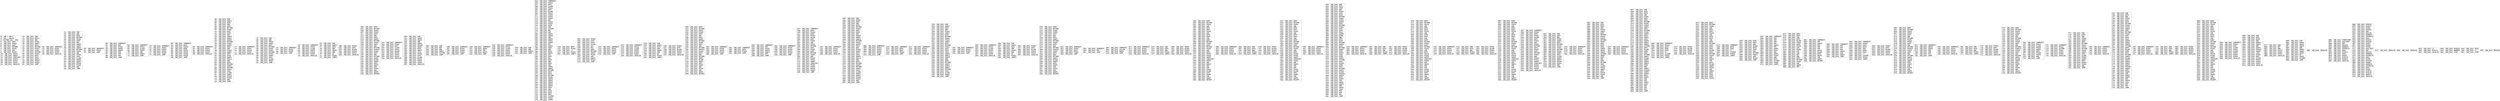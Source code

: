 digraph "graph.cfg.gv" {
	subgraph global {
		node [fontname=Courier fontsize=30.0 rank=same shape=box]
		block_0 [label="0: %00 = #0x1\l2: %01 = #0x40\l4: MSTORE(%01, %00)\l5: [NO_SSA] DUP1\l6: [NO_SSA] PUSH1\l8: [NO_SSA] DUP2\l9: [NO_SSA] MSTORE\la: [NO_SSA] PUSH1\lc: [NO_SSA] ADD\ld: [NO_SSA] PUSH2\l10: [NO_SSA] PUSH1\l12: [NO_SSA] SWAP2\l13: [NO_SSA] CODECOPY\l14: [NO_SSA] PUSH1\l16: [NO_SSA] PUSH1\l18: [NO_SSA] PUSH1\l1a: [NO_SSA] INVALID\l"]
		block_1b [label="1b: [NO_SSA] SUB\l1c: [NO_SSA] DUP11\l1d: [NO_SSA] AND\l1e: [NO_SSA] PUSH1\l20: [NO_SSA] SWAP1\l21: [NO_SSA] DUP2\l22: [NO_SSA] MSTORE\l23: [NO_SSA] PUSH1\l25: [NO_SSA] PUSH1\l27: [NO_SSA] MSTORE\l28: [NO_SSA] PUSH1\l2a: [NO_SSA] DUP2\l2b: [NO_SSA] SHA3\l2c: [NO_SSA] SWAP1\l2d: [NO_SSA] PUSH2\l30: [NO_SSA] PUSH2\l33: [NO_SSA] JUMP\l"]
		block_34 [label="34: [NO_SSA] JUMPDEST\l35: [NO_SSA] PUSH1\l37: [NO_SSA] PUSH1\l39: [NO_SSA] PUSH1\l3b: [NO_SSA] INVALID\l"]
		block_3c [label="3c: [NO_SSA] SUB\l3d: [NO_SSA] AND\l3e: [NO_SSA] DUP2\l3f: [NO_SSA] MSTORE\l40: [NO_SSA] PUSH1\l42: [NO_SSA] DUP2\l43: [NO_SSA] ADD\l44: [NO_SSA] SWAP2\l45: [NO_SSA] SWAP1\l46: [NO_SSA] SWAP2\l47: [NO_SSA] MSTORE\l48: [NO_SSA] PUSH1\l4a: [NO_SSA] ADD\l4b: [NO_SSA] PUSH1\l4d: [NO_SSA] SHA3\l4e: [NO_SSA] SLOAD\l4f: [NO_SSA] SWAP2\l50: [NO_SSA] SWAP1\l51: [NO_SSA] PUSH4\l56: [NO_SSA] PUSH2\l59: [NO_SSA] AND\l5a: [NO_SSA] JUMP\l"]
		block_5b [label="5b: [NO_SSA] JUMPDEST\l5c: [NO_SSA] PUSH2\l5f: [NO_SSA] JUMP\l"]
		block_60 [label="60: [NO_SSA] JUMPDEST\l61: [NO_SSA] POP\l62: [NO_SSA] PUSH1\l64: [NO_SSA] SWAP4\l65: [NO_SSA] SWAP3\l66: [NO_SSA] POP\l67: [NO_SSA] POP\l68: [NO_SSA] POP\l69: [NO_SSA] JUMP\l"]
		block_6a [label="6a: [NO_SSA] JUMPDEST\l6b: [NO_SSA] PUSH1\l6d: [NO_SSA] SLOAD\l6e: [NO_SSA] PUSH1\l70: [NO_SSA] AND\l71: [NO_SSA] SWAP1\l72: [NO_SSA] JUMP\l"]
		block_73 [label="73: [NO_SSA] JUMPDEST\l74: [NO_SSA] PUSH1\l76: [NO_SSA] PUSH2\l79: [NO_SSA] PUSH2\l7c: [NO_SSA] PUSH2\l7f: [NO_SSA] JUMP\l"]
		block_80 [label="80: [NO_SSA] JUMPDEST\l81: [NO_SSA] DUP5\l82: [NO_SSA] PUSH2\l85: [NO_SSA] DUP6\l86: [NO_SSA] PUSH1\l88: [NO_SSA] PUSH1\l8a: [NO_SSA] PUSH2\l8d: [NO_SSA] PUSH2\l90: [NO_SSA] JUMP\l"]
		block_91 [label="91: [NO_SSA] JUMPDEST\l92: [NO_SSA] PUSH1\l94: [NO_SSA] PUSH1\l96: [NO_SSA] PUSH1\l98: [NO_SSA] INVALID\l"]
		block_99 [label="99: [NO_SSA] SUB\l9a: [NO_SSA] SWAP1\l9b: [NO_SSA] DUP2\l9c: [NO_SSA] AND\l9d: [NO_SSA] DUP3\l9e: [NO_SSA] MSTORE\l9f: [NO_SSA] PUSH1\la1: [NO_SSA] DUP1\la2: [NO_SSA] DUP4\la3: [NO_SSA] ADD\la4: [NO_SSA] SWAP4\la5: [NO_SSA] SWAP1\la6: [NO_SSA] SWAP4\la7: [NO_SSA] MSTORE\la8: [NO_SSA] PUSH1\laa: [NO_SSA] SWAP2\lab: [NO_SSA] DUP3\lac: [NO_SSA] ADD\lad: [NO_SSA] PUSH1\laf: [NO_SSA] SWAP1\lb0: [NO_SSA] DUP2\lb1: [NO_SSA] SHA3\lb2: [NO_SSA] SWAP2\lb3: [NO_SSA] DUP13\lb4: [NO_SSA] AND\lb5: [NO_SSA] DUP2\lb6: [NO_SSA] MSTORE\lb7: [NO_SSA] SWAP3\lb8: [NO_SSA] MSTORE\lb9: [NO_SSA] SWAP1\lba: [NO_SSA] SHA3\lbb: [NO_SSA] SLOAD\lbc: [NO_SSA] SWAP1\lbd: [NO_SSA] PUSH4\lc2: [NO_SSA] PUSH2\lc5: [NO_SSA] AND\lc6: [NO_SSA] JUMP\l"]
		block_c7 [label="c7: [NO_SSA] JUMPDEST\lc8: [NO_SSA] PUSH1\lca: [NO_SSA] PUSH1\lcc: [NO_SSA] PUSH1\lce: [NO_SSA] INVALID\l"]
		block_cf [label="cf: [NO_SSA] SUB\ld0: [NO_SSA] AND\ld1: [NO_SSA] PUSH1\ld3: [NO_SSA] SWAP1\ld4: [NO_SSA] DUP2\ld5: [NO_SSA] MSTORE\ld6: [NO_SSA] PUSH1\ld8: [NO_SSA] PUSH1\lda: [NO_SSA] MSTORE\ldb: [NO_SSA] PUSH1\ldd: [NO_SSA] SWAP1\lde: [NO_SSA] SHA3\ldf: [NO_SSA] SLOAD\le0: [NO_SSA] SWAP1\le1: [NO_SSA] JUMP\l"]
		block_e2 [label="e2: [NO_SSA] JUMPDEST\le3: [NO_SSA] PUSH2\le6: [NO_SSA] PUSH2\le9: [NO_SSA] JUMP\l"]
		block_ea [label="ea: [NO_SSA] JUMPDEST\leb: [NO_SSA] PUSH1\led: [NO_SSA] SLOAD\lee: [NO_SSA] PUSH1\lf0: [NO_SSA] PUSH1\lf2: [NO_SSA] PUSH1\lf4: [NO_SSA] INVALID\l"]
		block_f5 [label="f5: [NO_SSA] SUB\lf6: [NO_SSA] SWAP1\lf7: [NO_SSA] DUP2\lf8: [NO_SSA] AND\lf9: [NO_SSA] SWAP2\lfa: [NO_SSA] AND\lfb: [NO_SSA] EQ\lfc: [NO_SSA] PUSH2\lff: [NO_SSA] JUMPI\l"]
		block_100 [label="100: [NO_SSA] PUSH1\l102: [NO_SSA] DUP1\l103: [NO_SSA] MLOAD\l104: [NO_SSA] PUSH3\l108: [NO_SSA] PUSH1\l10a: [NO_SSA] INVALID\l"]
		block_10b [label="10b: [NO_SSA] DUP2\l10c: [NO_SSA] MSTORE\l10d: [NO_SSA] PUSH1\l10f: [NO_SSA] PUSH1\l111: [NO_SSA] DUP3\l112: [NO_SSA] ADD\l113: [NO_SSA] DUP2\l114: [NO_SSA] SWAP1\l115: [NO_SSA] MSTORE\l116: [NO_SSA] PUSH1\l118: [NO_SSA] DUP3\l119: [NO_SSA] ADD\l11a: [NO_SSA] MSTORE\l11b: [NO_SSA] PUSH32\l13c: [NO_SSA] PUSH1\l13e: [NO_SSA] DUP3\l13f: [NO_SSA] ADD\l140: [NO_SSA] MSTORE\l141: [NO_SSA] SWAP1\l142: [NO_SSA] MLOAD\l143: [NO_SSA] SWAP1\l144: [NO_SSA] DUP2\l145: [NO_SSA] SWAP1\l146: [NO_SSA] SUB\l147: [NO_SSA] PUSH1\l149: [NO_SSA] ADD\l14a: [NO_SSA] SWAP1\l14b: [NO_SSA] REVERT\l"]
		block_14c [label="14c: [NO_SSA] JUMPDEST\l14d: [NO_SSA] PUSH1\l14f: [NO_SSA] DUP1\l150: [NO_SSA] SLOAD\l151: [NO_SSA] PUSH1\l153: [NO_SSA] MLOAD\l154: [NO_SSA] PUSH1\l156: [NO_SSA] PUSH1\l158: [NO_SSA] PUSH1\l15a: [NO_SSA] INVALID\l"]
		block_15b [label="15b: [NO_SSA] SUB\l15c: [NO_SSA] SWAP1\l15d: [NO_SSA] SWAP2\l15e: [NO_SSA] AND\l15f: [NO_SSA] SWAP1\l160: [NO_SSA] PUSH32\l181: [NO_SSA] SWAP1\l182: [NO_SSA] DUP4\l183: [NO_SSA] SWAP1\l184: [NO_SSA] LOG3\l185: [NO_SSA] PUSH1\l187: [NO_SSA] DUP1\l188: [NO_SSA] SLOAD\l189: [NO_SSA] PUSH1\l18b: [NO_SSA] PUSH1\l18d: [NO_SSA] PUSH1\l18f: [NO_SSA] INVALID\l"]
		block_190 [label="190: [NO_SSA] SUB\l191: [NO_SSA] NOT\l192: [NO_SSA] AND\l193: [NO_SSA] SWAP1\l194: [NO_SSA] SSTORE\l195: [NO_SSA] JUMP\l"]
		block_196 [label="196: [NO_SSA] JUMPDEST\l197: [NO_SSA] PUSH1\l199: [NO_SSA] PUSH2\l19c: [NO_SSA] PUSH2\l19f: [NO_SSA] JUMP\l"]
		block_1a0 [label="1a0: [NO_SSA] JUMPDEST\l1a1: [NO_SSA] SWAP1\l1a2: [NO_SSA] POP\l1a3: [NO_SSA] SWAP1\l1a4: [NO_SSA] JUMP\l"]
		block_1a5 [label="1a5: [NO_SSA] JUMPDEST\l1a6: [NO_SSA] PUSH1\l1a8: [NO_SSA] SLOAD\l1a9: [NO_SSA] PUSH1\l1ab: [NO_SSA] PUSH1\l1ad: [NO_SSA] PUSH1\l1af: [NO_SSA] INVALID\l"]
		block_1b0 [label="1b0: [NO_SSA] SUB\l1b1: [NO_SSA] AND\l1b2: [NO_SSA] SWAP1\l1b3: [NO_SSA] JUMP\l"]
		block_1b4 [label="1b4: [NO_SSA] JUMPDEST\l1b5: [NO_SSA] PUSH1\l1b7: [NO_SSA] DUP1\l1b8: [NO_SSA] SLOAD\l1b9: [NO_SSA] PUSH1\l1bb: [NO_SSA] DUP1\l1bc: [NO_SSA] MLOAD\l1bd: [NO_SSA] PUSH1\l1bf: [NO_SSA] PUSH1\l1c1: [NO_SSA] PUSH1\l1c3: [NO_SSA] PUSH1\l1c5: [NO_SSA] NOT\l1c6: [NO_SSA] PUSH2\l1c9: [NO_SSA] PUSH1\l1cb: [NO_SSA] DUP9\l1cc: [NO_SSA] AND\l1cd: [NO_SSA] ISZERO\l1ce: [NO_SSA] MUL\l1cf: [NO_SSA] ADD\l1d0: [NO_SSA] SWAP1\l1d1: [NO_SSA] SWAP6\l1d2: [NO_SSA] AND\l1d3: [NO_SSA] SWAP5\l1d4: [NO_SSA] SWAP1\l1d5: [NO_SSA] SWAP5\l1d6: [NO_SSA] DIV\l1d7: [NO_SSA] SWAP4\l1d8: [NO_SSA] DUP5\l1d9: [NO_SSA] ADD\l1da: [NO_SSA] DUP2\l1db: [NO_SSA] SWAP1\l1dc: [NO_SSA] DIV\l1dd: [NO_SSA] DUP2\l1de: [NO_SSA] MUL\l1df: [NO_SSA] DUP3\l1e0: [NO_SSA] ADD\l1e1: [NO_SSA] DUP2\l1e2: [NO_SSA] ADD\l1e3: [NO_SSA] SWAP1\l1e4: [NO_SSA] SWAP3\l1e5: [NO_SSA] MSTORE\l1e6: [NO_SSA] DUP3\l1e7: [NO_SSA] DUP2\l1e8: [NO_SSA] MSTORE\l1e9: [NO_SSA] PUSH1\l1eb: [NO_SSA] SWAP4\l1ec: [NO_SSA] SWAP1\l1ed: [NO_SSA] SWAP3\l1ee: [NO_SSA] SWAP1\l1ef: [NO_SSA] SWAP2\l1f0: [NO_SSA] DUP4\l1f1: [NO_SSA] ADD\l1f2: [NO_SSA] DUP3\l1f3: [NO_SSA] DUP3\l1f4: [NO_SSA] DUP1\l1f5: [NO_SSA] ISZERO\l1f6: [NO_SSA] PUSH2\l1f9: [NO_SSA] JUMPI\l"]
		block_1fa [label="1fa: [NO_SSA] DUP1\l1fb: [NO_SSA] PUSH1\l1fd: [NO_SSA] LT\l1fe: [NO_SSA] PUSH2\l201: [NO_SSA] JUMPI\l"]
		block_202 [label="202: [NO_SSA] PUSH2\l205: [NO_SSA] DUP1\l206: [NO_SSA] DUP4\l207: [NO_SSA] SLOAD\l208: [NO_SSA] DIV\l209: [NO_SSA] MUL\l20a: [NO_SSA] DUP4\l20b: [NO_SSA] MSTORE\l20c: [NO_SSA] SWAP2\l20d: [NO_SSA] PUSH1\l20f: [NO_SSA] ADD\l210: [NO_SSA] SWAP2\l211: [NO_SSA] PUSH2\l214: [NO_SSA] JUMP\l"]
		block_215 [label="215: [NO_SSA] JUMPDEST\l216: [NO_SSA] PUSH1\l218: [NO_SSA] PUSH2\l21b: [NO_SSA] PUSH2\l21e: [NO_SSA] JUMP\l"]
		block_21f [label="21f: [NO_SSA] JUMPDEST\l220: [NO_SSA] PUSH1\l222: [NO_SSA] SLOAD\l223: [NO_SSA] PUSH1\l225: [NO_SSA] PUSH1\l227: [NO_SSA] PUSH1\l229: [NO_SSA] INVALID\l"]
		block_22a [label="22a: [NO_SSA] SUB\l22b: [NO_SSA] SWAP1\l22c: [NO_SSA] DUP2\l22d: [NO_SSA] AND\l22e: [NO_SSA] SWAP2\l22f: [NO_SSA] AND\l230: [NO_SSA] EQ\l231: [NO_SSA] PUSH2\l234: [NO_SSA] JUMPI\l"]
		block_235 [label="235: [NO_SSA] PUSH1\l237: [NO_SSA] DUP1\l238: [NO_SSA] MLOAD\l239: [NO_SSA] PUSH3\l23d: [NO_SSA] PUSH1\l23f: [NO_SSA] INVALID\l"]
		block_240 [label="240: [NO_SSA] DUP2\l241: [NO_SSA] MSTORE\l242: [NO_SSA] PUSH1\l244: [NO_SSA] PUSH1\l246: [NO_SSA] DUP3\l247: [NO_SSA] ADD\l248: [NO_SSA] DUP2\l249: [NO_SSA] SWAP1\l24a: [NO_SSA] MSTORE\l24b: [NO_SSA] PUSH1\l24d: [NO_SSA] DUP3\l24e: [NO_SSA] ADD\l24f: [NO_SSA] MSTORE\l250: [NO_SSA] PUSH32\l271: [NO_SSA] PUSH1\l273: [NO_SSA] DUP3\l274: [NO_SSA] ADD\l275: [NO_SSA] MSTORE\l276: [NO_SSA] SWAP1\l277: [NO_SSA] MLOAD\l278: [NO_SSA] SWAP1\l279: [NO_SSA] DUP2\l27a: [NO_SSA] SWAP1\l27b: [NO_SSA] SUB\l27c: [NO_SSA] PUSH1\l27e: [NO_SSA] ADD\l27f: [NO_SSA] SWAP1\l280: [NO_SSA] REVERT\l"]
		block_281 [label="281: [NO_SSA] JUMPDEST\l282: [NO_SSA] PUSH2\l285: [NO_SSA] PUSH2\l288: [NO_SSA] PUSH2\l28b: [NO_SSA] JUMP\l"]
		block_28c [label="28c: [NO_SSA] JUMPDEST\l28d: [NO_SSA] DUP4\l28e: [NO_SSA] PUSH2\l291: [NO_SSA] JUMP\l"]
		block_292 [label="292: [NO_SSA] JUMPDEST\l293: [NO_SSA] POP\l294: [NO_SSA] PUSH1\l296: [NO_SSA] SWAP2\l297: [NO_SSA] SWAP1\l298: [NO_SSA] POP\l299: [NO_SSA] JUMP\l"]
		block_29a [label="29a: [NO_SSA] JUMPDEST\l29b: [NO_SSA] PUSH1\l29d: [NO_SSA] PUSH2\l2a0: [NO_SSA] PUSH2\l2a3: [NO_SSA] PUSH2\l2a6: [NO_SSA] JUMP\l"]
		block_2a7 [label="2a7: [NO_SSA] JUMPDEST\l2a8: [NO_SSA] DUP5\l2a9: [NO_SSA] PUSH2\l2ac: [NO_SSA] DUP6\l2ad: [NO_SSA] PUSH1\l2af: [NO_SSA] MLOAD\l2b0: [NO_SSA] DUP1\l2b1: [NO_SSA] PUSH1\l2b3: [NO_SSA] ADD\l2b4: [NO_SSA] PUSH1\l2b6: [NO_SSA] MSTORE\l2b7: [NO_SSA] DUP1\l2b8: [NO_SSA] PUSH1\l2ba: [NO_SSA] DUP2\l2bb: [NO_SSA] MSTORE\l2bc: [NO_SSA] PUSH1\l2be: [NO_SSA] ADD\l2bf: [NO_SSA] PUSH2\l2c2: [NO_SSA] PUSH1\l2c4: [NO_SSA] SWAP2\l2c5: [NO_SSA] CODECOPY\l2c6: [NO_SSA] PUSH1\l2c8: [NO_SSA] PUSH1\l2ca: [NO_SSA] PUSH2\l2cd: [NO_SSA] PUSH2\l2d0: [NO_SSA] JUMP\l"]
		block_2d1 [label="2d1: [NO_SSA] JUMPDEST\l2d2: [NO_SSA] PUSH1\l2d4: [NO_SSA] PUSH1\l2d6: [NO_SSA] PUSH1\l2d8: [NO_SSA] INVALID\l"]
		block_2d9 [label="2d9: [NO_SSA] SUB\l2da: [NO_SSA] SWAP1\l2db: [NO_SSA] DUP2\l2dc: [NO_SSA] AND\l2dd: [NO_SSA] DUP3\l2de: [NO_SSA] MSTORE\l2df: [NO_SSA] PUSH1\l2e1: [NO_SSA] DUP1\l2e2: [NO_SSA] DUP4\l2e3: [NO_SSA] ADD\l2e4: [NO_SSA] SWAP4\l2e5: [NO_SSA] SWAP1\l2e6: [NO_SSA] SWAP4\l2e7: [NO_SSA] MSTORE\l2e8: [NO_SSA] PUSH1\l2ea: [NO_SSA] SWAP2\l2eb: [NO_SSA] DUP3\l2ec: [NO_SSA] ADD\l2ed: [NO_SSA] PUSH1\l2ef: [NO_SSA] SWAP1\l2f0: [NO_SSA] DUP2\l2f1: [NO_SSA] SHA3\l2f2: [NO_SSA] SWAP2\l2f3: [NO_SSA] DUP14\l2f4: [NO_SSA] AND\l2f5: [NO_SSA] DUP2\l2f6: [NO_SSA] MSTORE\l2f7: [NO_SSA] SWAP3\l2f8: [NO_SSA] MSTORE\l2f9: [NO_SSA] SWAP1\l2fa: [NO_SSA] SHA3\l2fb: [NO_SSA] SLOAD\l2fc: [NO_SSA] SWAP2\l2fd: [NO_SSA] SWAP1\l2fe: [NO_SSA] PUSH4\l303: [NO_SSA] PUSH2\l306: [NO_SSA] AND\l307: [NO_SSA] JUMP\l"]
		block_308 [label="308: [NO_SSA] JUMPDEST\l309: [NO_SSA] PUSH1\l30b: [NO_SSA] PUSH2\l30e: [NO_SSA] PUSH2\l311: [NO_SSA] PUSH2\l314: [NO_SSA] JUMP\l"]
		block_315 [label="315: [NO_SSA] JUMPDEST\l316: [NO_SSA] DUP5\l317: [NO_SSA] DUP5\l318: [NO_SSA] PUSH2\l31b: [NO_SSA] JUMP\l"]
		block_31c [label="31c: [NO_SSA] JUMPDEST\l31d: [NO_SSA] PUSH1\l31f: [NO_SSA] PUSH1\l321: [NO_SSA] PUSH1\l323: [NO_SSA] INVALID\l"]
		block_324 [label="324: [NO_SSA] SUB\l325: [NO_SSA] SWAP2\l326: [NO_SSA] DUP3\l327: [NO_SSA] AND\l328: [NO_SSA] PUSH1\l32a: [NO_SSA] SWAP1\l32b: [NO_SSA] DUP2\l32c: [NO_SSA] MSTORE\l32d: [NO_SSA] PUSH1\l32f: [NO_SSA] PUSH1\l331: [NO_SSA] SWAP1\l332: [NO_SSA] DUP2\l333: [NO_SSA] MSTORE\l334: [NO_SSA] PUSH1\l336: [NO_SSA] DUP1\l337: [NO_SSA] DUP4\l338: [NO_SSA] SHA3\l339: [NO_SSA] SWAP4\l33a: [NO_SSA] SWAP1\l33b: [NO_SSA] SWAP5\l33c: [NO_SSA] AND\l33d: [NO_SSA] DUP3\l33e: [NO_SSA] MSTORE\l33f: [NO_SSA] SWAP2\l340: [NO_SSA] SWAP1\l341: [NO_SSA] SWAP2\l342: [NO_SSA] MSTORE\l343: [NO_SSA] SHA3\l344: [NO_SSA] SLOAD\l345: [NO_SSA] SWAP1\l346: [NO_SSA] JUMP\l"]
		block_347 [label="347: [NO_SSA] JUMPDEST\l348: [NO_SSA] PUSH2\l34b: [NO_SSA] PUSH2\l34e: [NO_SSA] JUMP\l"]
		block_34f [label="34f: [NO_SSA] JUMPDEST\l350: [NO_SSA] PUSH1\l352: [NO_SSA] SLOAD\l353: [NO_SSA] PUSH1\l355: [NO_SSA] PUSH1\l357: [NO_SSA] PUSH1\l359: [NO_SSA] INVALID\l"]
		block_35a [label="35a: [NO_SSA] SUB\l35b: [NO_SSA] SWAP1\l35c: [NO_SSA] DUP2\l35d: [NO_SSA] AND\l35e: [NO_SSA] SWAP2\l35f: [NO_SSA] AND\l360: [NO_SSA] EQ\l361: [NO_SSA] PUSH2\l364: [NO_SSA] JUMPI\l"]
		block_365 [label="365: [NO_SSA] PUSH1\l367: [NO_SSA] DUP1\l368: [NO_SSA] MLOAD\l369: [NO_SSA] PUSH3\l36d: [NO_SSA] PUSH1\l36f: [NO_SSA] INVALID\l"]
		block_370 [label="370: [NO_SSA] DUP2\l371: [NO_SSA] MSTORE\l372: [NO_SSA] PUSH1\l374: [NO_SSA] PUSH1\l376: [NO_SSA] DUP3\l377: [NO_SSA] ADD\l378: [NO_SSA] DUP2\l379: [NO_SSA] SWAP1\l37a: [NO_SSA] MSTORE\l37b: [NO_SSA] PUSH1\l37d: [NO_SSA] DUP3\l37e: [NO_SSA] ADD\l37f: [NO_SSA] MSTORE\l380: [NO_SSA] PUSH32\l3a1: [NO_SSA] PUSH1\l3a3: [NO_SSA] DUP3\l3a4: [NO_SSA] ADD\l3a5: [NO_SSA] MSTORE\l3a6: [NO_SSA] SWAP1\l3a7: [NO_SSA] MLOAD\l3a8: [NO_SSA] SWAP1\l3a9: [NO_SSA] DUP2\l3aa: [NO_SSA] SWAP1\l3ab: [NO_SSA] SUB\l3ac: [NO_SSA] PUSH1\l3ae: [NO_SSA] ADD\l3af: [NO_SSA] SWAP1\l3b0: [NO_SSA] REVERT\l"]
		block_3b1 [label="3b1: [NO_SSA] JUMPDEST\l3b2: [NO_SSA] PUSH2\l3b5: [NO_SSA] DUP2\l3b6: [NO_SSA] PUSH2\l3b9: [NO_SSA] JUMP\l"]
		block_3ba [label="3ba: [NO_SSA] JUMPDEST\l3bb: [NO_SSA] POP\l3bc: [NO_SSA] JUMP\l"]
		block_3bd [label="3bd: [NO_SSA] JUMPDEST\l3be: [NO_SSA] CALLER\l3bf: [NO_SSA] SWAP1\l3c0: [NO_SSA] JUMP\l"]
		block_3c1 [label="3c1: [NO_SSA] JUMPDEST\l3c2: [NO_SSA] PUSH1\l3c4: [NO_SSA] PUSH1\l3c6: [NO_SSA] PUSH1\l3c8: [NO_SSA] INVALID\l"]
		block_3c9 [label="3c9: [NO_SSA] SUB\l3ca: [NO_SSA] DUP4\l3cb: [NO_SSA] AND\l3cc: [NO_SSA] PUSH2\l3cf: [NO_SSA] JUMPI\l"]
		block_3d0 [label="3d0: [NO_SSA] PUSH1\l3d2: [NO_SSA] MLOAD\l3d3: [NO_SSA] PUSH3\l3d7: [NO_SSA] PUSH1\l3d9: [NO_SSA] INVALID\l"]
		block_3da [label="3da: [NO_SSA] DUP2\l3db: [NO_SSA] MSTORE\l3dc: [NO_SSA] PUSH1\l3de: [NO_SSA] ADD\l3df: [NO_SSA] DUP1\l3e0: [NO_SSA] DUP1\l3e1: [NO_SSA] PUSH1\l3e3: [NO_SSA] ADD\l3e4: [NO_SSA] DUP3\l3e5: [NO_SSA] DUP2\l3e6: [NO_SSA] SUB\l3e7: [NO_SSA] DUP3\l3e8: [NO_SSA] MSTORE\l3e9: [NO_SSA] PUSH1\l3eb: [NO_SSA] DUP2\l3ec: [NO_SSA] MSTORE\l3ed: [NO_SSA] PUSH1\l3ef: [NO_SSA] ADD\l3f0: [NO_SSA] DUP1\l3f1: [NO_SSA] PUSH2\l3f4: [NO_SSA] PUSH1\l3f6: [NO_SSA] SWAP2\l3f7: [NO_SSA] CODECOPY\l3f8: [NO_SSA] PUSH1\l3fa: [NO_SSA] ADD\l3fb: [NO_SSA] SWAP2\l3fc: [NO_SSA] POP\l3fd: [NO_SSA] POP\l3fe: [NO_SSA] PUSH1\l400: [NO_SSA] MLOAD\l401: [NO_SSA] DUP1\l402: [NO_SSA] SWAP2\l403: [NO_SSA] SUB\l404: [NO_SSA] SWAP1\l405: [NO_SSA] REVERT\l"]
		block_406 [label="406: [NO_SSA] JUMPDEST\l407: [NO_SSA] PUSH1\l409: [NO_SSA] PUSH1\l40b: [NO_SSA] PUSH1\l40d: [NO_SSA] INVALID\l"]
		block_40e [label="40e: [NO_SSA] SUB\l40f: [NO_SSA] DUP3\l410: [NO_SSA] AND\l411: [NO_SSA] PUSH2\l414: [NO_SSA] JUMPI\l"]
		block_415 [label="415: [NO_SSA] PUSH1\l417: [NO_SSA] MLOAD\l418: [NO_SSA] PUSH3\l41c: [NO_SSA] PUSH1\l41e: [NO_SSA] INVALID\l"]
		block_41f [label="41f: [NO_SSA] DUP2\l420: [NO_SSA] MSTORE\l421: [NO_SSA] PUSH1\l423: [NO_SSA] ADD\l424: [NO_SSA] DUP1\l425: [NO_SSA] DUP1\l426: [NO_SSA] PUSH1\l428: [NO_SSA] ADD\l429: [NO_SSA] DUP3\l42a: [NO_SSA] DUP2\l42b: [NO_SSA] SUB\l42c: [NO_SSA] DUP3\l42d: [NO_SSA] MSTORE\l42e: [NO_SSA] PUSH1\l430: [NO_SSA] DUP2\l431: [NO_SSA] MSTORE\l432: [NO_SSA] PUSH1\l434: [NO_SSA] ADD\l435: [NO_SSA] DUP1\l436: [NO_SSA] PUSH2\l439: [NO_SSA] PUSH1\l43b: [NO_SSA] SWAP2\l43c: [NO_SSA] CODECOPY\l43d: [NO_SSA] PUSH1\l43f: [NO_SSA] ADD\l440: [NO_SSA] SWAP2\l441: [NO_SSA] POP\l442: [NO_SSA] POP\l443: [NO_SSA] PUSH1\l445: [NO_SSA] MLOAD\l446: [NO_SSA] DUP1\l447: [NO_SSA] SWAP2\l448: [NO_SSA] SUB\l449: [NO_SSA] SWAP1\l44a: [NO_SSA] REVERT\l"]
		block_44b [label="44b: [NO_SSA] JUMPDEST\l44c: [NO_SSA] PUSH1\l44e: [NO_SSA] PUSH1\l450: [NO_SSA] PUSH1\l452: [NO_SSA] INVALID\l"]
		block_453 [label="453: [NO_SSA] SUB\l454: [NO_SSA] DUP1\l455: [NO_SSA] DUP5\l456: [NO_SSA] AND\l457: [NO_SSA] PUSH1\l459: [NO_SSA] DUP2\l45a: [NO_SSA] DUP2\l45b: [NO_SSA] MSTORE\l45c: [NO_SSA] PUSH1\l45e: [NO_SSA] PUSH1\l460: [NO_SSA] SWAP1\l461: [NO_SSA] DUP2\l462: [NO_SSA] MSTORE\l463: [NO_SSA] PUSH1\l465: [NO_SSA] DUP1\l466: [NO_SSA] DUP4\l467: [NO_SSA] SHA3\l468: [NO_SSA] SWAP5\l469: [NO_SSA] DUP8\l46a: [NO_SSA] AND\l46b: [NO_SSA] DUP1\l46c: [NO_SSA] DUP5\l46d: [NO_SSA] MSTORE\l46e: [NO_SSA] SWAP5\l46f: [NO_SSA] DUP3\l470: [NO_SSA] MSTORE\l471: [NO_SSA] SWAP2\l472: [NO_SSA] DUP3\l473: [NO_SSA] SWAP1\l474: [NO_SSA] SHA3\l475: [NO_SSA] DUP6\l476: [NO_SSA] SWAP1\l477: [NO_SSA] SSTORE\l478: [NO_SSA] DUP2\l479: [NO_SSA] MLOAD\l47a: [NO_SSA] DUP6\l47b: [NO_SSA] DUP2\l47c: [NO_SSA] MSTORE\l47d: [NO_SSA] SWAP2\l47e: [NO_SSA] MLOAD\l47f: [NO_SSA] PUSH32\l4a0: [NO_SSA] SWAP3\l4a1: [NO_SSA] DUP2\l4a2: [NO_SSA] SWAP1\l4a3: [NO_SSA] SUB\l4a4: [NO_SSA] SWAP1\l4a5: [NO_SSA] SWAP2\l4a6: [NO_SSA] ADD\l4a7: [NO_SSA] SWAP1\l4a8: [NO_SSA] LOG3\l4a9: [NO_SSA] POP\l4aa: [NO_SSA] POP\l4ab: [NO_SSA] POP\l4ac: [NO_SSA] JUMP\l"]
		block_4ad [label="4ad: [NO_SSA] JUMPDEST\l4ae: [NO_SSA] PUSH1\l4b0: [NO_SSA] PUSH1\l4b2: [NO_SSA] PUSH1\l4b4: [NO_SSA] INVALID\l"]
		block_4b5 [label="4b5: [NO_SSA] SUB\l4b6: [NO_SSA] DUP4\l4b7: [NO_SSA] AND\l4b8: [NO_SSA] PUSH2\l4bb: [NO_SSA] JUMPI\l"]
		block_4bc [label="4bc: [NO_SSA] PUSH1\l4be: [NO_SSA] MLOAD\l4bf: [NO_SSA] PUSH3\l4c3: [NO_SSA] PUSH1\l4c5: [NO_SSA] INVALID\l"]
		block_4c6 [label="4c6: [NO_SSA] DUP2\l4c7: [NO_SSA] MSTORE\l4c8: [NO_SSA] PUSH1\l4ca: [NO_SSA] ADD\l4cb: [NO_SSA] DUP1\l4cc: [NO_SSA] DUP1\l4cd: [NO_SSA] PUSH1\l4cf: [NO_SSA] ADD\l4d0: [NO_SSA] DUP3\l4d1: [NO_SSA] DUP2\l4d2: [NO_SSA] SUB\l4d3: [NO_SSA] DUP3\l4d4: [NO_SSA] MSTORE\l4d5: [NO_SSA] PUSH1\l4d7: [NO_SSA] DUP2\l4d8: [NO_SSA] MSTORE\l4d9: [NO_SSA] PUSH1\l4db: [NO_SSA] ADD\l4dc: [NO_SSA] DUP1\l4dd: [NO_SSA] PUSH2\l4e0: [NO_SSA] PUSH1\l4e2: [NO_SSA] SWAP2\l4e3: [NO_SSA] CODECOPY\l4e4: [NO_SSA] PUSH1\l4e6: [NO_SSA] ADD\l4e7: [NO_SSA] SWAP2\l4e8: [NO_SSA] POP\l4e9: [NO_SSA] POP\l4ea: [NO_SSA] PUSH1\l4ec: [NO_SSA] MLOAD\l4ed: [NO_SSA] DUP1\l4ee: [NO_SSA] SWAP2\l4ef: [NO_SSA] SUB\l4f0: [NO_SSA] SWAP1\l4f1: [NO_SSA] REVERT\l"]
		block_4f2 [label="4f2: [NO_SSA] JUMPDEST\l4f3: [NO_SSA] PUSH1\l4f5: [NO_SSA] PUSH1\l4f7: [NO_SSA] PUSH1\l4f9: [NO_SSA] INVALID\l"]
		block_4fa [label="4fa: [NO_SSA] SUB\l4fb: [NO_SSA] DUP3\l4fc: [NO_SSA] AND\l4fd: [NO_SSA] PUSH2\l500: [NO_SSA] JUMPI\l"]
		block_501 [label="501: [NO_SSA] PUSH1\l503: [NO_SSA] MLOAD\l504: [NO_SSA] PUSH3\l508: [NO_SSA] PUSH1\l50a: [NO_SSA] INVALID\l"]
		block_50b [label="50b: [NO_SSA] DUP2\l50c: [NO_SSA] MSTORE\l50d: [NO_SSA] PUSH1\l50f: [NO_SSA] ADD\l510: [NO_SSA] DUP1\l511: [NO_SSA] DUP1\l512: [NO_SSA] PUSH1\l514: [NO_SSA] ADD\l515: [NO_SSA] DUP3\l516: [NO_SSA] DUP2\l517: [NO_SSA] SUB\l518: [NO_SSA] DUP3\l519: [NO_SSA] MSTORE\l51a: [NO_SSA] PUSH1\l51c: [NO_SSA] DUP2\l51d: [NO_SSA] MSTORE\l51e: [NO_SSA] PUSH1\l520: [NO_SSA] ADD\l521: [NO_SSA] DUP1\l522: [NO_SSA] PUSH2\l525: [NO_SSA] PUSH1\l527: [NO_SSA] SWAP2\l528: [NO_SSA] CODECOPY\l529: [NO_SSA] PUSH1\l52b: [NO_SSA] ADD\l52c: [NO_SSA] SWAP2\l52d: [NO_SSA] POP\l52e: [NO_SSA] POP\l52f: [NO_SSA] PUSH1\l531: [NO_SSA] MLOAD\l532: [NO_SSA] DUP1\l533: [NO_SSA] SWAP2\l534: [NO_SSA] SUB\l535: [NO_SSA] SWAP1\l536: [NO_SSA] REVERT\l"]
		block_537 [label="537: [NO_SSA] JUMPDEST\l538: [NO_SSA] PUSH2\l53b: [NO_SSA] DUP2\l53c: [NO_SSA] PUSH1\l53e: [NO_SSA] MLOAD\l53f: [NO_SSA] DUP1\l540: [NO_SSA] PUSH1\l542: [NO_SSA] ADD\l543: [NO_SSA] PUSH1\l545: [NO_SSA] MSTORE\l546: [NO_SSA] DUP1\l547: [NO_SSA] PUSH1\l549: [NO_SSA] DUP2\l54a: [NO_SSA] MSTORE\l54b: [NO_SSA] PUSH1\l54d: [NO_SSA] ADD\l54e: [NO_SSA] PUSH2\l551: [NO_SSA] PUSH1\l553: [NO_SSA] SWAP2\l554: [NO_SSA] CODECOPY\l555: [NO_SSA] PUSH1\l557: [NO_SSA] PUSH1\l559: [NO_SSA] PUSH1\l55b: [NO_SSA] INVALID\l"]
		block_55c [label="55c: [NO_SSA] SUB\l55d: [NO_SSA] DUP7\l55e: [NO_SSA] AND\l55f: [NO_SSA] PUSH1\l561: [NO_SSA] SWAP1\l562: [NO_SSA] DUP2\l563: [NO_SSA] MSTORE\l564: [NO_SSA] PUSH1\l566: [NO_SSA] PUSH1\l568: [NO_SSA] MSTORE\l569: [NO_SSA] PUSH1\l56b: [NO_SSA] SWAP1\l56c: [NO_SSA] SHA3\l56d: [NO_SSA] SLOAD\l56e: [NO_SSA] SWAP2\l56f: [NO_SSA] SWAP1\l570: [NO_SSA] PUSH4\l575: [NO_SSA] PUSH2\l578: [NO_SSA] AND\l579: [NO_SSA] JUMP\l"]
		block_57a [label="57a: [NO_SSA] JUMPDEST\l57b: [NO_SSA] PUSH1\l57d: [NO_SSA] PUSH1\l57f: [NO_SSA] PUSH1\l581: [NO_SSA] INVALID\l"]
		block_582 [label="582: [NO_SSA] SUB\l583: [NO_SSA] DUP1\l584: [NO_SSA] DUP6\l585: [NO_SSA] AND\l586: [NO_SSA] PUSH1\l588: [NO_SSA] SWAP1\l589: [NO_SSA] DUP2\l58a: [NO_SSA] MSTORE\l58b: [NO_SSA] PUSH1\l58d: [NO_SSA] PUSH1\l58f: [NO_SSA] MSTORE\l590: [NO_SSA] PUSH1\l592: [NO_SSA] DUP1\l593: [NO_SSA] DUP3\l594: [NO_SSA] SHA3\l595: [NO_SSA] SWAP4\l596: [NO_SSA] SWAP1\l597: [NO_SSA] SWAP4\l598: [NO_SSA] SSTORE\l599: [NO_SSA] SWAP1\l59a: [NO_SSA] DUP5\l59b: [NO_SSA] AND\l59c: [NO_SSA] DUP2\l59d: [NO_SSA] MSTORE\l59e: [NO_SSA] SHA3\l59f: [NO_SSA] SLOAD\l5a0: [NO_SSA] PUSH2\l5a3: [NO_SSA] SWAP1\l5a4: [NO_SSA] DUP3\l5a5: [NO_SSA] PUSH4\l5aa: [NO_SSA] PUSH2\l5ad: [NO_SSA] AND\l5ae: [NO_SSA] JUMP\l"]
		block_5af [label="5af: [NO_SSA] JUMPDEST\l5b0: [NO_SSA] PUSH1\l5b2: [NO_SSA] PUSH1\l5b4: [NO_SSA] PUSH1\l5b6: [NO_SSA] INVALID\l"]
		block_5b7 [label="5b7: [NO_SSA] SUB\l5b8: [NO_SSA] DUP1\l5b9: [NO_SSA] DUP5\l5ba: [NO_SSA] AND\l5bb: [NO_SSA] PUSH1\l5bd: [NO_SSA] DUP2\l5be: [NO_SSA] DUP2\l5bf: [NO_SSA] MSTORE\l5c0: [NO_SSA] PUSH1\l5c2: [NO_SSA] PUSH1\l5c4: [NO_SSA] SWAP1\l5c5: [NO_SSA] DUP2\l5c6: [NO_SSA] MSTORE\l5c7: [NO_SSA] PUSH1\l5c9: [NO_SSA] SWAP2\l5ca: [NO_SSA] DUP3\l5cb: [NO_SSA] SWAP1\l5cc: [NO_SSA] SHA3\l5cd: [NO_SSA] SWAP5\l5ce: [NO_SSA] SWAP1\l5cf: [NO_SSA] SWAP5\l5d0: [NO_SSA] SSTORE\l5d1: [NO_SSA] DUP1\l5d2: [NO_SSA] MLOAD\l5d3: [NO_SSA] DUP6\l5d4: [NO_SSA] DUP2\l5d5: [NO_SSA] MSTORE\l5d6: [NO_SSA] SWAP1\l5d7: [NO_SSA] MLOAD\l5d8: [NO_SSA] SWAP2\l5d9: [NO_SSA] SWAP4\l5da: [NO_SSA] SWAP3\l5db: [NO_SSA] DUP8\l5dc: [NO_SSA] AND\l5dd: [NO_SSA] SWAP3\l5de: [NO_SSA] PUSH32\l5ff: [NO_SSA] SWAP3\l600: [NO_SSA] SWAP2\l601: [NO_SSA] DUP3\l602: [NO_SSA] SWAP1\l603: [NO_SSA] SUB\l604: [NO_SSA] ADD\l605: [NO_SSA] SWAP1\l606: [NO_SSA] LOG3\l607: [NO_SSA] POP\l608: [NO_SSA] POP\l609: [NO_SSA] POP\l60a: [NO_SSA] JUMP\l"]
		block_60b [label="60b: [NO_SSA] JUMPDEST\l60c: [NO_SSA] PUSH1\l60e: [NO_SSA] DUP2\l60f: [NO_SSA] DUP5\l610: [NO_SSA] DUP5\l611: [NO_SSA] GT\l612: [NO_SSA] ISZERO\l613: [NO_SSA] PUSH2\l616: [NO_SSA] JUMPI\l"]
		block_617 [label="617: [NO_SSA] PUSH1\l619: [NO_SSA] MLOAD\l61a: [NO_SSA] PUSH3\l61e: [NO_SSA] PUSH1\l620: [NO_SSA] INVALID\l"]
		block_621 [label="621: [NO_SSA] DUP2\l622: [NO_SSA] MSTORE\l623: [NO_SSA] PUSH1\l625: [NO_SSA] ADD\l626: [NO_SSA] DUP1\l627: [NO_SSA] DUP1\l628: [NO_SSA] PUSH1\l62a: [NO_SSA] ADD\l62b: [NO_SSA] DUP3\l62c: [NO_SSA] DUP2\l62d: [NO_SSA] SUB\l62e: [NO_SSA] DUP3\l62f: [NO_SSA] MSTORE\l630: [NO_SSA] DUP4\l631: [NO_SSA] DUP2\l632: [NO_SSA] DUP2\l633: [NO_SSA] MLOAD\l634: [NO_SSA] DUP2\l635: [NO_SSA] MSTORE\l636: [NO_SSA] PUSH1\l638: [NO_SSA] ADD\l639: [NO_SSA] SWAP2\l63a: [NO_SSA] POP\l63b: [NO_SSA] DUP1\l63c: [NO_SSA] MLOAD\l63d: [NO_SSA] SWAP1\l63e: [NO_SSA] PUSH1\l640: [NO_SSA] ADD\l641: [NO_SSA] SWAP1\l642: [NO_SSA] DUP1\l643: [NO_SSA] DUP4\l644: [NO_SSA] DUP4\l645: [NO_SSA] PUSH1\l"]
		block_647 [label="647: [NO_SSA] JUMPDEST\l648: [NO_SSA] DUP4\l649: [NO_SSA] DUP2\l64a: [NO_SSA] LT\l64b: [NO_SSA] ISZERO\l64c: [NO_SSA] PUSH2\l64f: [NO_SSA] JUMPI\l"]
		block_650 [label="650: [NO_SSA] DUP2\l651: [NO_SSA] DUP2\l652: [NO_SSA] ADD\l653: [NO_SSA] MLOAD\l654: [NO_SSA] DUP4\l655: [NO_SSA] DUP3\l656: [NO_SSA] ADD\l657: [NO_SSA] MSTORE\l658: [NO_SSA] PUSH1\l65a: [NO_SSA] ADD\l65b: [NO_SSA] PUSH2\l65e: [NO_SSA] JUMP\l"]
		block_65f [label="65f: [NO_SSA] JUMPDEST\l660: [NO_SSA] POP\l661: [NO_SSA] POP\l662: [NO_SSA] POP\l663: [NO_SSA] POP\l664: [NO_SSA] SWAP1\l665: [NO_SSA] POP\l666: [NO_SSA] SWAP1\l667: [NO_SSA] DUP2\l668: [NO_SSA] ADD\l669: [NO_SSA] SWAP1\l66a: [NO_SSA] PUSH1\l66c: [NO_SSA] AND\l66d: [NO_SSA] DUP1\l66e: [NO_SSA] ISZERO\l66f: [NO_SSA] PUSH2\l672: [NO_SSA] JUMPI\l"]
		block_673 [label="673: [NO_SSA] DUP1\l674: [NO_SSA] DUP3\l675: [NO_SSA] SUB\l676: [NO_SSA] DUP1\l677: [NO_SSA] MLOAD\l678: [NO_SSA] PUSH1\l67a: [NO_SSA] DUP4\l67b: [NO_SSA] PUSH1\l67d: [NO_SSA] SUB\l67e: [NO_SSA] PUSH2\l681: [NO_SSA] EXP\l682: [NO_SSA] SUB\l683: [NO_SSA] NOT\l684: [NO_SSA] AND\l685: [NO_SSA] DUP2\l686: [NO_SSA] MSTORE\l687: [NO_SSA] PUSH1\l689: [NO_SSA] ADD\l68a: [NO_SSA] SWAP2\l68b: [NO_SSA] POP\l"]
		block_68c [label="68c: [NO_SSA] JUMPDEST\l68d: [NO_SSA] POP\l68e: [NO_SSA] SWAP3\l68f: [NO_SSA] POP\l690: [NO_SSA] POP\l691: [NO_SSA] POP\l692: [NO_SSA] PUSH1\l694: [NO_SSA] MLOAD\l695: [NO_SSA] DUP1\l696: [NO_SSA] SWAP2\l697: [NO_SSA] SUB\l698: [NO_SSA] SWAP1\l699: [NO_SSA] REVERT\l"]
		block_69a [label="69a: [NO_SSA] JUMPDEST\l69b: [NO_SSA] POP\l69c: [NO_SSA] POP\l69d: [NO_SSA] POP\l69e: [NO_SSA] SWAP1\l69f: [NO_SSA] SUB\l6a0: [NO_SSA] SWAP1\l6a1: [NO_SSA] JUMP\l"]
		block_6a2 [label="6a2: [NO_SSA] JUMPDEST\l6a3: [NO_SSA] PUSH1\l6a5: [NO_SSA] DUP3\l6a6: [NO_SSA] DUP3\l6a7: [NO_SSA] ADD\l6a8: [NO_SSA] DUP4\l6a9: [NO_SSA] DUP2\l6aa: [NO_SSA] LT\l6ab: [NO_SSA] ISZERO\l6ac: [NO_SSA] PUSH2\l6af: [NO_SSA] JUMPI\l"]
		block_6b0 [label="6b0: [NO_SSA] PUSH1\l6b2: [NO_SSA] DUP1\l6b3: [NO_SSA] MLOAD\l6b4: [NO_SSA] PUSH3\l6b8: [NO_SSA] PUSH1\l6ba: [NO_SSA] INVALID\l"]
		block_6bb [label="6bb: [NO_SSA] DUP2\l6bc: [NO_SSA] MSTORE\l6bd: [NO_SSA] PUSH1\l6bf: [NO_SSA] PUSH1\l6c1: [NO_SSA] DUP3\l6c2: [NO_SSA] ADD\l6c3: [NO_SSA] MSTORE\l6c4: [NO_SSA] PUSH1\l6c6: [NO_SSA] PUSH1\l6c8: [NO_SSA] DUP3\l6c9: [NO_SSA] ADD\l6ca: [NO_SSA] MSTORE\l6cb: [NO_SSA] PUSH32\l6ec: [NO_SSA] PUSH1\l6ee: [NO_SSA] DUP3\l6ef: [NO_SSA] ADD\l6f0: [NO_SSA] MSTORE\l6f1: [NO_SSA] SWAP1\l6f2: [NO_SSA] MLOAD\l6f3: [NO_SSA] SWAP1\l6f4: [NO_SSA] DUP2\l6f5: [NO_SSA] SWAP1\l6f6: [NO_SSA] SUB\l6f7: [NO_SSA] PUSH1\l6f9: [NO_SSA] ADD\l6fa: [NO_SSA] SWAP1\l6fb: [NO_SSA] REVERT\l"]
		block_6fc [label="6fc: [NO_SSA] JUMPDEST\l6fd: [NO_SSA] SWAP4\l6fe: [NO_SSA] SWAP3\l6ff: [NO_SSA] POP\l700: [NO_SSA] POP\l701: [NO_SSA] POP\l702: [NO_SSA] JUMP\l"]
		block_703 [label="703: [NO_SSA] JUMPDEST\l704: [NO_SSA] PUSH1\l706: [NO_SSA] PUSH1\l708: [NO_SSA] PUSH1\l70a: [NO_SSA] INVALID\l"]
		block_70b [label="70b: [NO_SSA] SUB\l70c: [NO_SSA] DUP3\l70d: [NO_SSA] AND\l70e: [NO_SSA] PUSH2\l711: [NO_SSA] JUMPI\l"]
		block_712 [label="712: [NO_SSA] PUSH1\l714: [NO_SSA] DUP1\l715: [NO_SSA] MLOAD\l716: [NO_SSA] PUSH3\l71a: [NO_SSA] PUSH1\l71c: [NO_SSA] INVALID\l"]
		block_71d [label="71d: [NO_SSA] DUP2\l71e: [NO_SSA] MSTORE\l71f: [NO_SSA] PUSH1\l721: [NO_SSA] PUSH1\l723: [NO_SSA] DUP3\l724: [NO_SSA] ADD\l725: [NO_SSA] MSTORE\l726: [NO_SSA] PUSH1\l728: [NO_SSA] PUSH1\l72a: [NO_SSA] DUP3\l72b: [NO_SSA] ADD\l72c: [NO_SSA] MSTORE\l72d: [NO_SSA] PUSH32\l74e: [NO_SSA] PUSH1\l750: [NO_SSA] DUP3\l751: [NO_SSA] ADD\l752: [NO_SSA] MSTORE\l753: [NO_SSA] SWAP1\l754: [NO_SSA] MLOAD\l755: [NO_SSA] SWAP1\l756: [NO_SSA] DUP2\l757: [NO_SSA] SWAP1\l758: [NO_SSA] SUB\l759: [NO_SSA] PUSH1\l75b: [NO_SSA] ADD\l75c: [NO_SSA] SWAP1\l75d: [NO_SSA] REVERT\l"]
		block_75e [label="75e: [NO_SSA] JUMPDEST\l75f: [NO_SSA] PUSH1\l761: [NO_SSA] SLOAD\l762: [NO_SSA] PUSH2\l765: [NO_SSA] SWAP1\l766: [NO_SSA] DUP3\l767: [NO_SSA] PUSH4\l76c: [NO_SSA] PUSH2\l76f: [NO_SSA] AND\l770: [NO_SSA] JUMP\l"]
		block_771 [label="771: [NO_SSA] JUMPDEST\l772: [NO_SSA] PUSH1\l774: [NO_SSA] SSTORE\l775: [NO_SSA] PUSH1\l777: [NO_SSA] PUSH1\l779: [NO_SSA] PUSH1\l77b: [NO_SSA] INVALID\l"]
		block_77c [label="77c: [NO_SSA] SUB\l77d: [NO_SSA] DUP3\l77e: [NO_SSA] AND\l77f: [NO_SSA] PUSH1\l781: [NO_SSA] SWAP1\l782: [NO_SSA] DUP2\l783: [NO_SSA] MSTORE\l784: [NO_SSA] PUSH1\l786: [NO_SSA] PUSH1\l788: [NO_SSA] MSTORE\l789: [NO_SSA] PUSH1\l78b: [NO_SSA] SWAP1\l78c: [NO_SSA] SHA3\l78d: [NO_SSA] SLOAD\l78e: [NO_SSA] PUSH2\l791: [NO_SSA] SWAP1\l792: [NO_SSA] DUP3\l793: [NO_SSA] PUSH4\l798: [NO_SSA] PUSH2\l79b: [NO_SSA] AND\l79c: [NO_SSA] JUMP\l"]
		block_79d [label="79d: [NO_SSA] JUMPDEST\l79e: [NO_SSA] PUSH1\l7a0: [NO_SSA] PUSH1\l7a2: [NO_SSA] PUSH1\l7a4: [NO_SSA] INVALID\l"]
		block_7a5 [label="7a5: [NO_SSA] SUB\l7a6: [NO_SSA] DUP4\l7a7: [NO_SSA] AND\l7a8: [NO_SSA] PUSH1\l7aa: [NO_SSA] DUP2\l7ab: [NO_SSA] DUP2\l7ac: [NO_SSA] MSTORE\l7ad: [NO_SSA] PUSH1\l7af: [NO_SSA] PUSH1\l7b1: [NO_SSA] SWAP1\l7b2: [NO_SSA] DUP2\l7b3: [NO_SSA] MSTORE\l7b4: [NO_SSA] PUSH1\l7b6: [NO_SSA] DUP1\l7b7: [NO_SSA] DUP4\l7b8: [NO_SSA] SHA3\l7b9: [NO_SSA] SWAP5\l7ba: [NO_SSA] SWAP1\l7bb: [NO_SSA] SWAP5\l7bc: [NO_SSA] SSTORE\l7bd: [NO_SSA] DUP4\l7be: [NO_SSA] MLOAD\l7bf: [NO_SSA] DUP6\l7c0: [NO_SSA] DUP2\l7c1: [NO_SSA] MSTORE\l7c2: [NO_SSA] SWAP4\l7c3: [NO_SSA] MLOAD\l7c4: [NO_SSA] SWAP3\l7c5: [NO_SSA] SWAP4\l7c6: [NO_SSA] SWAP2\l7c7: [NO_SSA] SWAP3\l7c8: [NO_SSA] PUSH32\l7e9: [NO_SSA] SWAP3\l7ea: [NO_SSA] DUP2\l7eb: [NO_SSA] SWAP1\l7ec: [NO_SSA] SUB\l7ed: [NO_SSA] SWAP1\l7ee: [NO_SSA] SWAP2\l7ef: [NO_SSA] ADD\l7f0: [NO_SSA] SWAP1\l7f1: [NO_SSA] LOG3\l7f2: [NO_SSA] POP\l7f3: [NO_SSA] POP\l7f4: [NO_SSA] JUMP\l"]
		block_7f5 [label="7f5: [NO_SSA] JUMPDEST\l7f6: [NO_SSA] PUSH1\l7f8: [NO_SSA] PUSH1\l7fa: [NO_SSA] PUSH1\l7fc: [NO_SSA] INVALID\l"]
		block_7fd [label="7fd: [NO_SSA] SUB\l7fe: [NO_SSA] DUP2\l7ff: [NO_SSA] AND\l800: [NO_SSA] PUSH2\l803: [NO_SSA] JUMPI\l"]
		block_804 [label="804: [NO_SSA] PUSH1\l806: [NO_SSA] MLOAD\l807: [NO_SSA] PUSH3\l80b: [NO_SSA] PUSH1\l80d: [NO_SSA] INVALID\l"]
		block_80e [label="80e: [NO_SSA] DUP2\l80f: [NO_SSA] MSTORE\l810: [NO_SSA] PUSH1\l812: [NO_SSA] ADD\l813: [NO_SSA] DUP1\l814: [NO_SSA] DUP1\l815: [NO_SSA] PUSH1\l817: [NO_SSA] ADD\l818: [NO_SSA] DUP3\l819: [NO_SSA] DUP2\l81a: [NO_SSA] SUB\l81b: [NO_SSA] DUP3\l81c: [NO_SSA] MSTORE\l81d: [NO_SSA] PUSH1\l81f: [NO_SSA] DUP2\l820: [NO_SSA] MSTORE\l821: [NO_SSA] PUSH1\l823: [NO_SSA] ADD\l824: [NO_SSA] DUP1\l825: [NO_SSA] PUSH2\l828: [NO_SSA] PUSH1\l82a: [NO_SSA] SWAP2\l82b: [NO_SSA] CODECOPY\l82c: [NO_SSA] PUSH1\l82e: [NO_SSA] ADD\l82f: [NO_SSA] SWAP2\l830: [NO_SSA] POP\l831: [NO_SSA] POP\l832: [NO_SSA] PUSH1\l834: [NO_SSA] MLOAD\l835: [NO_SSA] DUP1\l836: [NO_SSA] SWAP2\l837: [NO_SSA] SUB\l838: [NO_SSA] SWAP1\l839: [NO_SSA] REVERT\l"]
		block_83a [label="83a: [NO_SSA] JUMPDEST\l83b: [NO_SSA] PUSH1\l83d: [NO_SSA] DUP1\l83e: [NO_SSA] SLOAD\l83f: [NO_SSA] PUSH1\l841: [NO_SSA] MLOAD\l842: [NO_SSA] PUSH1\l844: [NO_SSA] PUSH1\l846: [NO_SSA] PUSH1\l848: [NO_SSA] INVALID\l"]
		block_849 [label="849: [NO_SSA] SUB\l84a: [NO_SSA] DUP1\l84b: [NO_SSA] DUP6\l84c: [NO_SSA] AND\l84d: [NO_SSA] SWAP4\l84e: [NO_SSA] SWAP3\l84f: [NO_SSA] AND\l850: [NO_SSA] SWAP2\l851: [NO_SSA] PUSH32\l872: [NO_SSA] SWAP2\l873: [NO_SSA] LOG3\l874: [NO_SSA] PUSH1\l876: [NO_SSA] DUP1\l877: [NO_SSA] SLOAD\l878: [NO_SSA] PUSH1\l87a: [NO_SSA] PUSH1\l87c: [NO_SSA] PUSH1\l87e: [NO_SSA] INVALID\l"]
		block_87f [label="87f: [NO_SSA] SUB\l880: [NO_SSA] NOT\l881: [NO_SSA] AND\l882: [NO_SSA] PUSH1\l884: [NO_SSA] PUSH1\l886: [NO_SSA] PUSH1\l888: [NO_SSA] INVALID\l"]
		block_889 [label="889: [NO_SSA] SUB\l88a: [NO_SSA] SWAP3\l88b: [NO_SSA] SWAP1\l88c: [NO_SSA] SWAP3\l88d: [NO_SSA] AND\l88e: [NO_SSA] SWAP2\l88f: [NO_SSA] SWAP1\l890: [NO_SSA] SWAP2\l891: [NO_SSA] OR\l892: [NO_SSA] SWAP1\l893: [NO_SSA] SSTORE\l894: [NO_SSA] JUMP\l"]
		block_895 [label="895: [NO_SSA] INVALID\l"]
		block_896 [label="896: [NO_SSA] TIMESTAMP\l897: [NO_SSA] GASLIMIT\l898: [NO_SSA] POP\l899: [NO_SSA] ORIGIN\l89a: [NO_SSA] ADDRESS\l89b: [NO_SSA] GASPRICE\l89c: [NO_SSA] SHA3\l89d: [NO_SSA] PUSH21\l8b3: [NO_SSA] SHA3\l8b4: [NO_SSA] PUSH2\l8b7: [NO_SSA] PUSH19\l8cb: [NO_SSA] PUSH19\l8df: [NO_SSA] INVALID\l"]
		block_8e0 [label="8e0: [NO_SSA] PUSH24\l8f9: [NO_SSA] PUSH27\l915: [NO_SSA] PUSH2\l918: [NO_SSA] PUSH22\l92f: [NO_SSA] POP\l930: [NO_SSA] ORIGIN\l931: [NO_SSA] ADDRESS\l932: [NO_SSA] GASPRICE\l933: [NO_SSA] SHA3\l934: [NO_SSA] PUSH21\l94a: [NO_SSA] PUSH20\l95f: [NO_SSA] PUSH7\l967: [NO_SSA] PUSH9\l971: [NO_SSA] PUSH5\l977: [NO_SSA] GASLIMIT\l978: [NO_SSA] POP\l979: [NO_SSA] ORIGIN\l97a: [NO_SSA] ADDRESS\l97b: [NO_SSA] GASPRICE\l97c: [NO_SSA] SHA3\l97d: [NO_SSA] PUSH5\l983: [NO_SSA] PUSH20\l998: [NO_SSA] PUSH6\l99f: [NO_SSA] ADDRESS\l9a0: [NO_SSA] GASPRICE\l9a1: [NO_SSA] SHA3\l9a2: [NO_SSA] PUSH2\l9a5: [NO_SSA] PUSH19\l9b9: [NO_SSA] PUSH19\l9cd: [NO_SSA] SWAP12\l9ce: [NO_SSA] INVALID\l"]
		block_9cf [label="9cf: [NO_SSA] INVALID\l"]
		block_9d0 [label="9d0: [NO_SSA] INVALID\l"]
		block_9d1 [label="9d1: [NO_SSA] LT\l9d2: [NO_SSA] PUSH12\l9df: [NO_SSA] INVALID\l"]
		block_9e0 [label="9e0: [NO_SSA] PUSH10\l9eb: [NO_SSA] NUMBER\l9ec: [NO_SSA] STOP\l"]
		block_9ed [label="9ed: [NO_SSA] SDIV\l9ee: [NO_SSA] LT\l9ef: [NO_SSA] STOP\l"]
		block_9f0 [label="9f0: [NO_SSA] ORIGIN\l"]
	}
}
